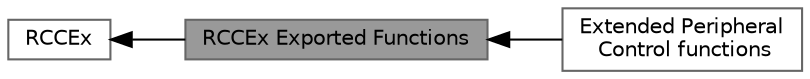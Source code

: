 digraph "RCCEx Exported Functions"
{
 // LATEX_PDF_SIZE
  bgcolor="transparent";
  edge [fontname=Helvetica,fontsize=10,labelfontname=Helvetica,labelfontsize=10];
  node [fontname=Helvetica,fontsize=10,shape=box,height=0.2,width=0.4];
  rankdir=LR;
  Node2 [id="Node000002",label="RCCEx",height=0.2,width=0.4,color="grey40", fillcolor="white", style="filled",URL="$group___r_c_c_ex.html",tooltip="RCC Extension HAL module driver."];
  Node1 [id="Node000001",label="RCCEx Exported Functions",height=0.2,width=0.4,color="gray40", fillcolor="grey60", style="filled", fontcolor="black",tooltip=" "];
  Node3 [id="Node000003",label="Extended Peripheral\l Control functions",height=0.2,width=0.4,color="grey40", fillcolor="white", style="filled",URL="$group___r_c_c_ex___exported___functions___group1.html",tooltip="Extended Peripheral Control functions."];
  Node2->Node1 [shape=plaintext, dir="back", style="solid"];
  Node1->Node3 [shape=plaintext, dir="back", style="solid"];
}
